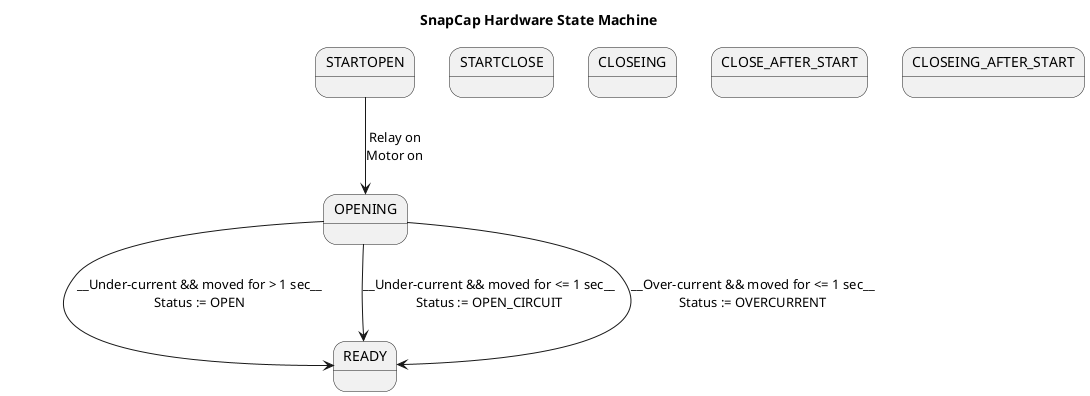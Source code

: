 @startuml SnapCap Hardware Simulator
title SnapCap Hardware State Machine

state STARTOPEN
state STARTCLOSE
state OPENING
state CLOSEING
state READY
state CLOSE_AFTER_START
state CLOSEING_AFTER_START

STARTOPEN --> OPENING : Relay on\nMotor on

OPENING --> READY : __Under-current && moved for > 1 sec__\nStatus := OPEN 
OPENING --> READY : __Under-current && moved for <= 1 sec__\nStatus := OPEN_CIRCUIT 
OPENING --> READY : __Over-current && moved for <= 1 sec__\nStatus := OVERCURRENT 

@enduml